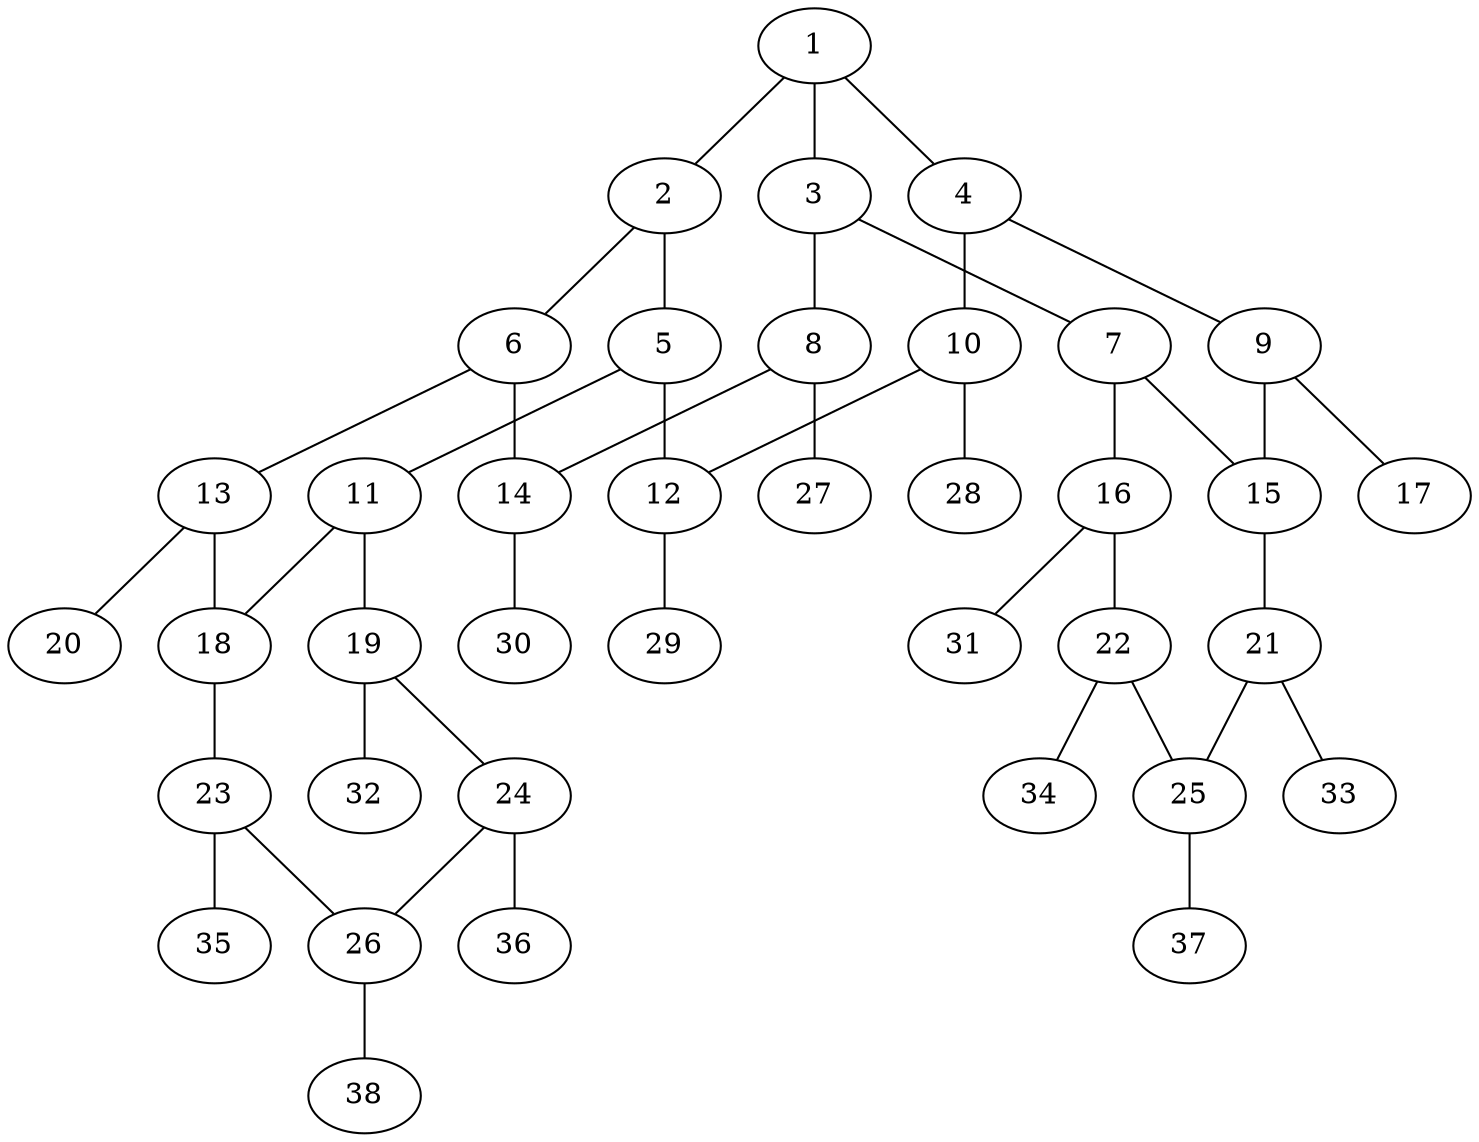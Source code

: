 graph molecule_2377 {
	1	 [chem=C];
	2	 [chem=C];
	1 -- 2	 [valence=1];
	3	 [chem=C];
	1 -- 3	 [valence=2];
	4	 [chem=C];
	1 -- 4	 [valence=1];
	5	 [chem=C];
	2 -- 5	 [valence=1];
	6	 [chem=C];
	2 -- 6	 [valence=2];
	7	 [chem=C];
	3 -- 7	 [valence=1];
	8	 [chem=C];
	3 -- 8	 [valence=1];
	9	 [chem=C];
	4 -- 9	 [valence=1];
	10	 [chem=C];
	4 -- 10	 [valence=2];
	11	 [chem=C];
	5 -- 11	 [valence=1];
	12	 [chem=C];
	5 -- 12	 [valence=2];
	13	 [chem=C];
	6 -- 13	 [valence=1];
	14	 [chem=C];
	6 -- 14	 [valence=1];
	15	 [chem=C];
	7 -- 15	 [valence=1];
	16	 [chem=C];
	7 -- 16	 [valence=2];
	8 -- 14	 [valence=2];
	27	 [chem=H];
	8 -- 27	 [valence=1];
	9 -- 15	 [valence=1];
	17	 [chem=O];
	9 -- 17	 [valence=2];
	10 -- 12	 [valence=1];
	28	 [chem=H];
	10 -- 28	 [valence=1];
	18	 [chem=C];
	11 -- 18	 [valence=1];
	19	 [chem=C];
	11 -- 19	 [valence=2];
	29	 [chem=H];
	12 -- 29	 [valence=1];
	13 -- 18	 [valence=1];
	20	 [chem=O];
	13 -- 20	 [valence=2];
	30	 [chem=H];
	14 -- 30	 [valence=1];
	21	 [chem=C];
	15 -- 21	 [valence=2];
	22	 [chem=C];
	16 -- 22	 [valence=1];
	31	 [chem=H];
	16 -- 31	 [valence=1];
	23	 [chem=C];
	18 -- 23	 [valence=2];
	24	 [chem=C];
	19 -- 24	 [valence=1];
	32	 [chem=H];
	19 -- 32	 [valence=1];
	25	 [chem=C];
	21 -- 25	 [valence=1];
	33	 [chem=H];
	21 -- 33	 [valence=1];
	22 -- 25	 [valence=2];
	34	 [chem=H];
	22 -- 34	 [valence=1];
	26	 [chem=C];
	23 -- 26	 [valence=1];
	35	 [chem=H];
	23 -- 35	 [valence=1];
	24 -- 26	 [valence=2];
	36	 [chem=H];
	24 -- 36	 [valence=1];
	37	 [chem=H];
	25 -- 37	 [valence=1];
	38	 [chem=H];
	26 -- 38	 [valence=1];
}
